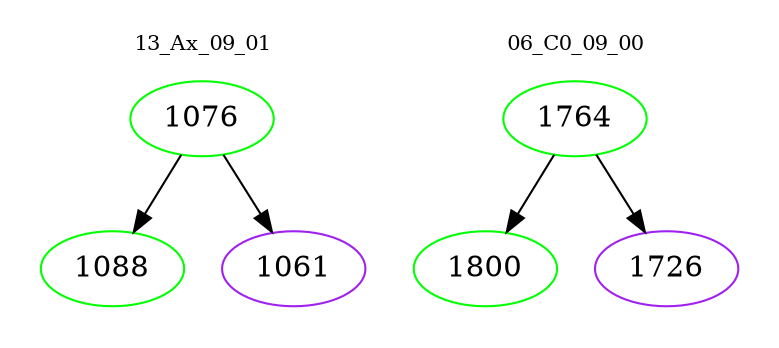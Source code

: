 digraph{
subgraph cluster_0 {
color = white
label = "13_Ax_09_01";
fontsize=10;
T0_1076 [label="1076", color="green"]
T0_1076 -> T0_1088 [color="black"]
T0_1088 [label="1088", color="green"]
T0_1076 -> T0_1061 [color="black"]
T0_1061 [label="1061", color="purple"]
}
subgraph cluster_1 {
color = white
label = "06_C0_09_00";
fontsize=10;
T1_1764 [label="1764", color="green"]
T1_1764 -> T1_1800 [color="black"]
T1_1800 [label="1800", color="green"]
T1_1764 -> T1_1726 [color="black"]
T1_1726 [label="1726", color="purple"]
}
}
